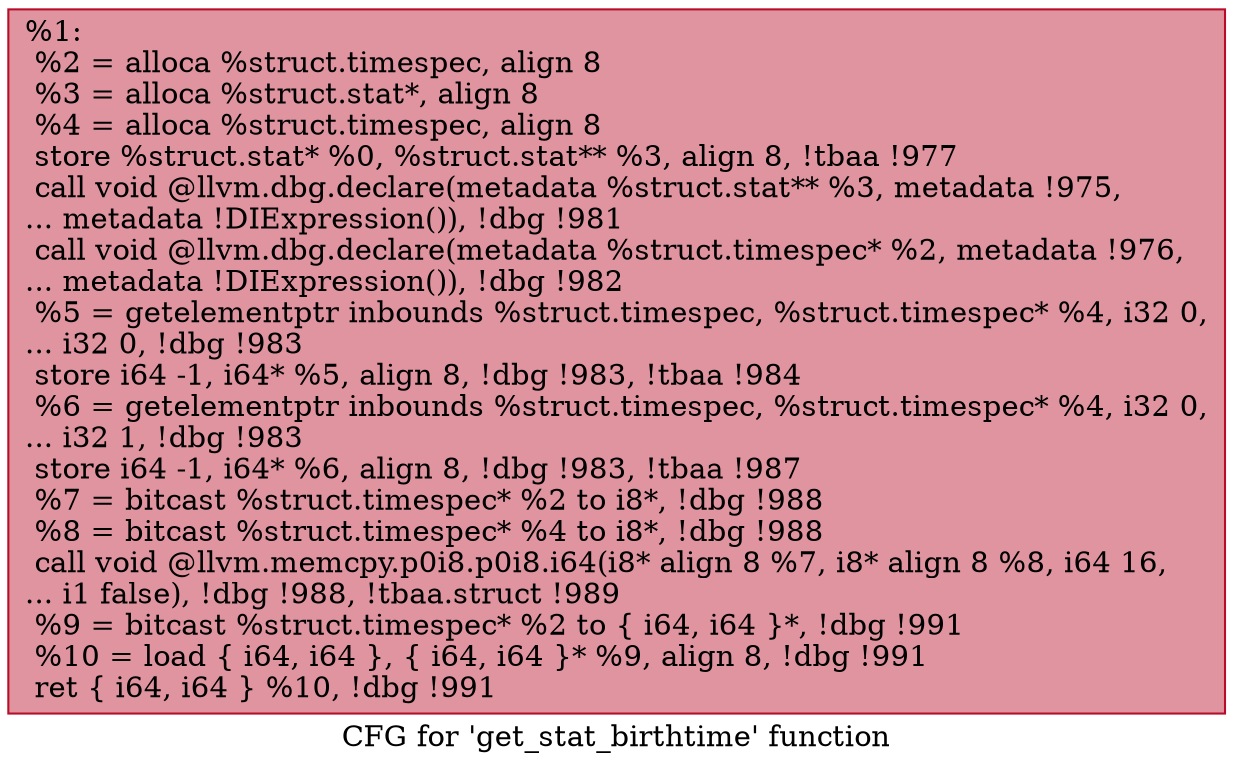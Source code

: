 digraph "CFG for 'get_stat_birthtime' function" {
	label="CFG for 'get_stat_birthtime' function";

	Node0x12bf2b0 [shape=record,color="#b70d28ff", style=filled, fillcolor="#b70d2870",label="{%1:\l  %2 = alloca %struct.timespec, align 8\l  %3 = alloca %struct.stat*, align 8\l  %4 = alloca %struct.timespec, align 8\l  store %struct.stat* %0, %struct.stat** %3, align 8, !tbaa !977\l  call void @llvm.dbg.declare(metadata %struct.stat** %3, metadata !975,\l... metadata !DIExpression()), !dbg !981\l  call void @llvm.dbg.declare(metadata %struct.timespec* %2, metadata !976,\l... metadata !DIExpression()), !dbg !982\l  %5 = getelementptr inbounds %struct.timespec, %struct.timespec* %4, i32 0,\l... i32 0, !dbg !983\l  store i64 -1, i64* %5, align 8, !dbg !983, !tbaa !984\l  %6 = getelementptr inbounds %struct.timespec, %struct.timespec* %4, i32 0,\l... i32 1, !dbg !983\l  store i64 -1, i64* %6, align 8, !dbg !983, !tbaa !987\l  %7 = bitcast %struct.timespec* %2 to i8*, !dbg !988\l  %8 = bitcast %struct.timespec* %4 to i8*, !dbg !988\l  call void @llvm.memcpy.p0i8.p0i8.i64(i8* align 8 %7, i8* align 8 %8, i64 16,\l... i1 false), !dbg !988, !tbaa.struct !989\l  %9 = bitcast %struct.timespec* %2 to \{ i64, i64 \}*, !dbg !991\l  %10 = load \{ i64, i64 \}, \{ i64, i64 \}* %9, align 8, !dbg !991\l  ret \{ i64, i64 \} %10, !dbg !991\l}"];
}
